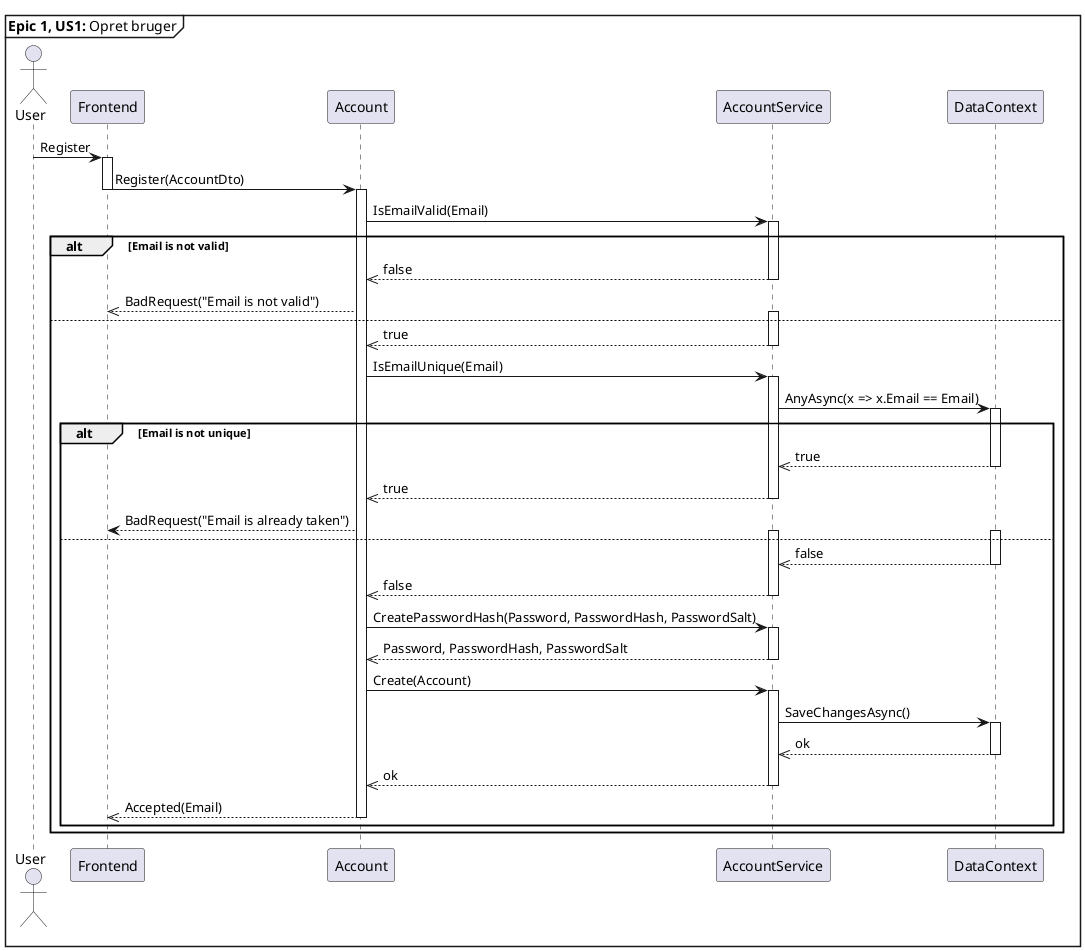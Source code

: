 @startuml AccountRegistreSequenceDiagram
mainframe **Epic 1, US1:** Opret bruger
Actor "User" as U
participant "Frontend" as F
participant "Account" as A
participant "AccountService" as S
participant "DataContext" as D

U -> F : Register
activate F
F -> A : Register(AccountDto)
deactivate F 
activate A
A -> S : IsEmailValid(Email)

alt Email is not valid
    activate S
    S -->> A: false
    deactivate S
    A -->> F: BadRequest("Email is not valid")
else 
    activate S
    S -->> A : true
    deactivate S 


    A -> S : IsEmailUnique(Email)
    activate S
    S -> D : AnyAsync(x => x.Email == Email)
    activate D
    alt Email is not unique
        D -->> S : true
        deactivate D
        S -->> A : true
        deactivate S
        A --> F : BadRequest("Email is already taken")
    else
        activate S 
        activate D
        D -->> S : false
        deactivate D
        S -->> A : false
        deactivate S
    

    A -> S : CreatePasswordHash(Password, PasswordHash, PasswordSalt)
    activate S
    S -->> A : Password, PasswordHash, PasswordSalt
    deactivate S
    A -> S : Create(Account)
    activate S
    S -> D : SaveChangesAsync()
    activate D
    D -->> S : ok
    deactivate D
    S -->> A : ok
    deactivate S 
    A -->> F : Accepted(Email)
    deactivate A
    end
end





@enduml